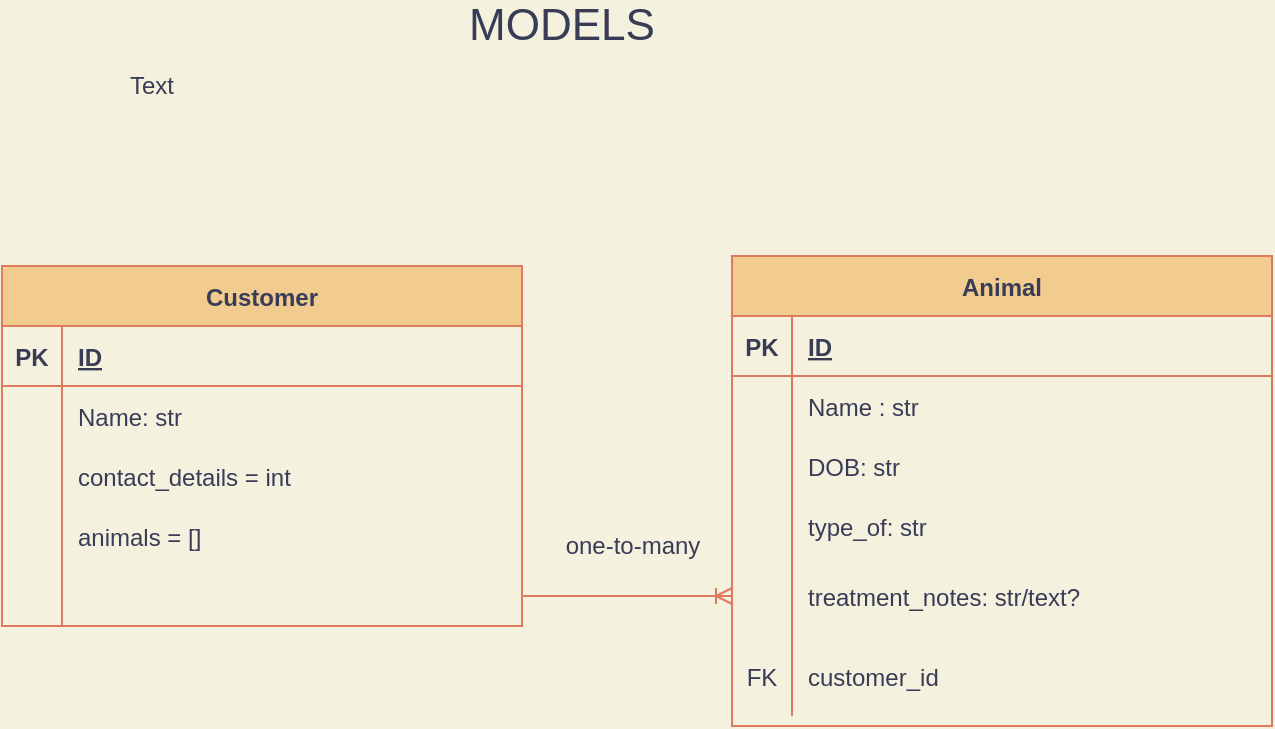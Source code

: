 <mxfile version="13.10.0" type="embed" pages="2">
    <diagram id="R2lEEEUBdFMjLlhIrx00" name="Page-1">
        <mxGraphModel dx="835" dy="604" grid="1" gridSize="10" guides="1" tooltips="1" connect="1" arrows="1" fold="1" page="1" pageScale="1" pageWidth="850" pageHeight="1100" background="#F4F1DE" math="0" shadow="0" extFonts="Permanent Marker^https://fonts.googleapis.com/css?family=Permanent+Marker">
            <root>
                <mxCell id="0"/>
                <mxCell id="1" parent="0"/>
                <mxCell id="C-vyLk0tnHw3VtMMgP7b-2" value="Animal" style="shape=table;startSize=30;container=1;collapsible=1;childLayout=tableLayout;fixedRows=1;rowLines=0;fontStyle=1;align=center;resizeLast=1;fillColor=#F2CC8F;strokeColor=#E07A5F;fontColor=#393C56;" parent="1" vertex="1">
                    <mxGeometry x="490" y="195" width="270" height="235" as="geometry"/>
                </mxCell>
                <mxCell id="C-vyLk0tnHw3VtMMgP7b-3" value="" style="shape=partialRectangle;collapsible=0;dropTarget=0;pointerEvents=0;fillColor=none;points=[[0,0.5],[1,0.5]];portConstraint=eastwest;top=0;left=0;right=0;bottom=1;strokeColor=#E07A5F;fontColor=#393C56;" parent="C-vyLk0tnHw3VtMMgP7b-2" vertex="1">
                    <mxGeometry y="30" width="270" height="30" as="geometry"/>
                </mxCell>
                <mxCell id="C-vyLk0tnHw3VtMMgP7b-4" value="PK" style="shape=partialRectangle;overflow=hidden;connectable=0;fillColor=none;top=0;left=0;bottom=0;right=0;fontStyle=1;strokeColor=#E07A5F;fontColor=#393C56;" parent="C-vyLk0tnHw3VtMMgP7b-3" vertex="1">
                    <mxGeometry width="30" height="30" as="geometry"/>
                </mxCell>
                <mxCell id="C-vyLk0tnHw3VtMMgP7b-5" value="ID" style="shape=partialRectangle;overflow=hidden;connectable=0;fillColor=none;top=0;left=0;bottom=0;right=0;align=left;spacingLeft=6;fontStyle=5;strokeColor=#E07A5F;fontColor=#393C56;" parent="C-vyLk0tnHw3VtMMgP7b-3" vertex="1">
                    <mxGeometry x="30" width="240" height="30" as="geometry"/>
                </mxCell>
                <mxCell id="C-vyLk0tnHw3VtMMgP7b-6" value="" style="shape=partialRectangle;collapsible=0;dropTarget=0;pointerEvents=0;fillColor=none;points=[[0,0.5],[1,0.5]];portConstraint=eastwest;top=0;left=0;right=0;bottom=0;strokeColor=#E07A5F;fontColor=#393C56;" parent="C-vyLk0tnHw3VtMMgP7b-2" vertex="1">
                    <mxGeometry y="60" width="270" height="30" as="geometry"/>
                </mxCell>
                <mxCell id="C-vyLk0tnHw3VtMMgP7b-7" value="" style="shape=partialRectangle;overflow=hidden;connectable=0;fillColor=none;top=0;left=0;bottom=0;right=0;strokeColor=#E07A5F;fontColor=#393C56;" parent="C-vyLk0tnHw3VtMMgP7b-6" vertex="1">
                    <mxGeometry width="30" height="30" as="geometry"/>
                </mxCell>
                <mxCell id="C-vyLk0tnHw3VtMMgP7b-8" value="Name : str" style="shape=partialRectangle;overflow=hidden;connectable=0;fillColor=none;top=0;left=0;bottom=0;right=0;align=left;spacingLeft=6;strokeColor=#E07A5F;fontColor=#393C56;" parent="C-vyLk0tnHw3VtMMgP7b-6" vertex="1">
                    <mxGeometry x="30" width="240" height="30" as="geometry"/>
                </mxCell>
                <mxCell id="C-vyLk0tnHw3VtMMgP7b-9" value="" style="shape=partialRectangle;collapsible=0;dropTarget=0;pointerEvents=0;fillColor=none;points=[[0,0.5],[1,0.5]];portConstraint=eastwest;top=0;left=0;right=0;bottom=0;strokeColor=#E07A5F;fontColor=#393C56;" parent="C-vyLk0tnHw3VtMMgP7b-2" vertex="1">
                    <mxGeometry y="90" width="270" height="30" as="geometry"/>
                </mxCell>
                <mxCell id="C-vyLk0tnHw3VtMMgP7b-10" value="" style="shape=partialRectangle;overflow=hidden;connectable=0;fillColor=none;top=0;left=0;bottom=0;right=0;strokeColor=#E07A5F;fontColor=#393C56;" parent="C-vyLk0tnHw3VtMMgP7b-9" vertex="1">
                    <mxGeometry width="30" height="30" as="geometry"/>
                </mxCell>
                <mxCell id="C-vyLk0tnHw3VtMMgP7b-11" value="DOB: str" style="shape=partialRectangle;overflow=hidden;connectable=0;fillColor=none;top=0;left=0;bottom=0;right=0;align=left;spacingLeft=6;strokeColor=#E07A5F;fontColor=#393C56;" parent="C-vyLk0tnHw3VtMMgP7b-9" vertex="1">
                    <mxGeometry x="30" width="240" height="30" as="geometry"/>
                </mxCell>
                <mxCell id="m3qaLlp12Cmb-U1JboAg-4" value="" style="shape=partialRectangle;collapsible=0;dropTarget=0;pointerEvents=0;fillColor=none;points=[[0,0.5],[1,0.5]];portConstraint=eastwest;top=0;left=0;right=0;bottom=0;strokeColor=#E07A5F;fontColor=#393C56;" parent="C-vyLk0tnHw3VtMMgP7b-2" vertex="1">
                    <mxGeometry y="120" width="270" height="30" as="geometry"/>
                </mxCell>
                <mxCell id="m3qaLlp12Cmb-U1JboAg-5" value="" style="shape=partialRectangle;overflow=hidden;connectable=0;fillColor=none;top=0;left=0;bottom=0;right=0;strokeColor=#E07A5F;fontColor=#393C56;" parent="m3qaLlp12Cmb-U1JboAg-4" vertex="1">
                    <mxGeometry width="30" height="30" as="geometry"/>
                </mxCell>
                <mxCell id="m3qaLlp12Cmb-U1JboAg-6" value="type_of: str" style="shape=partialRectangle;overflow=hidden;connectable=0;fillColor=none;top=0;left=0;bottom=0;right=0;align=left;spacingLeft=6;strokeColor=#E07A5F;fontColor=#393C56;" parent="m3qaLlp12Cmb-U1JboAg-4" vertex="1">
                    <mxGeometry x="30" width="240" height="30" as="geometry"/>
                </mxCell>
                <mxCell id="m3qaLlp12Cmb-U1JboAg-10" value="" style="shape=partialRectangle;collapsible=0;dropTarget=0;pointerEvents=0;fillColor=none;points=[[0,0.5],[1,0.5]];portConstraint=eastwest;top=0;left=0;right=0;bottom=0;strokeColor=#E07A5F;fontColor=#393C56;" parent="C-vyLk0tnHw3VtMMgP7b-2" vertex="1">
                    <mxGeometry y="150" width="270" height="40" as="geometry"/>
                </mxCell>
                <mxCell id="m3qaLlp12Cmb-U1JboAg-11" value="" style="shape=partialRectangle;overflow=hidden;connectable=0;fillColor=none;top=0;left=0;bottom=0;right=0;strokeColor=#E07A5F;fontColor=#393C56;" parent="m3qaLlp12Cmb-U1JboAg-10" vertex="1">
                    <mxGeometry width="30" height="40" as="geometry"/>
                </mxCell>
                <mxCell id="m3qaLlp12Cmb-U1JboAg-12" value="treatment_notes: str/text?" style="shape=partialRectangle;overflow=hidden;connectable=0;fillColor=none;top=0;left=0;bottom=0;right=0;align=left;spacingLeft=6;strokeColor=#E07A5F;fontColor=#393C56;" parent="m3qaLlp12Cmb-U1JboAg-10" vertex="1">
                    <mxGeometry x="30" width="240" height="40" as="geometry"/>
                </mxCell>
                <mxCell id="s-KigwSb3vza7i4PE5DC-38" value="" style="shape=partialRectangle;collapsible=0;dropTarget=0;pointerEvents=0;fillColor=none;points=[[0,0.5],[1,0.5]];portConstraint=eastwest;top=0;left=0;right=0;bottom=0;strokeColor=#E07A5F;fontColor=#393C56;" parent="C-vyLk0tnHw3VtMMgP7b-2" vertex="1">
                    <mxGeometry y="190" width="270" height="40" as="geometry"/>
                </mxCell>
                <mxCell id="s-KigwSb3vza7i4PE5DC-39" value="FK" style="shape=partialRectangle;overflow=hidden;connectable=0;fillColor=none;top=0;left=0;bottom=0;right=0;strokeColor=#E07A5F;fontColor=#393C56;" parent="s-KigwSb3vza7i4PE5DC-38" vertex="1">
                    <mxGeometry width="30" height="40" as="geometry"/>
                </mxCell>
                <mxCell id="s-KigwSb3vza7i4PE5DC-40" value="customer_id" style="shape=partialRectangle;overflow=hidden;connectable=0;fillColor=none;top=0;left=0;bottom=0;right=0;align=left;spacingLeft=6;strokeColor=#E07A5F;fontColor=#393C56;" parent="s-KigwSb3vza7i4PE5DC-38" vertex="1">
                    <mxGeometry x="30" width="240" height="40" as="geometry"/>
                </mxCell>
                <mxCell id="C-vyLk0tnHw3VtMMgP7b-23" value="Customer" style="shape=table;startSize=30;container=1;collapsible=1;childLayout=tableLayout;fixedRows=1;rowLines=0;fontStyle=1;align=center;resizeLast=1;fillColor=#F2CC8F;strokeColor=#E07A5F;fontColor=#393C56;" parent="1" vertex="1">
                    <mxGeometry x="125" y="200" width="260" height="180" as="geometry"/>
                </mxCell>
                <mxCell id="C-vyLk0tnHw3VtMMgP7b-24" value="" style="shape=partialRectangle;collapsible=0;dropTarget=0;pointerEvents=0;fillColor=none;points=[[0,0.5],[1,0.5]];portConstraint=eastwest;top=0;left=0;right=0;bottom=1;strokeColor=#E07A5F;fontColor=#393C56;" parent="C-vyLk0tnHw3VtMMgP7b-23" vertex="1">
                    <mxGeometry y="30" width="260" height="30" as="geometry"/>
                </mxCell>
                <mxCell id="C-vyLk0tnHw3VtMMgP7b-25" value="PK" style="shape=partialRectangle;overflow=hidden;connectable=0;fillColor=none;top=0;left=0;bottom=0;right=0;fontStyle=1;strokeColor=#E07A5F;fontColor=#393C56;" parent="C-vyLk0tnHw3VtMMgP7b-24" vertex="1">
                    <mxGeometry width="30" height="30" as="geometry"/>
                </mxCell>
                <mxCell id="C-vyLk0tnHw3VtMMgP7b-26" value="ID" style="shape=partialRectangle;overflow=hidden;connectable=0;fillColor=none;top=0;left=0;bottom=0;right=0;align=left;spacingLeft=6;fontStyle=5;strokeColor=#E07A5F;fontColor=#393C56;" parent="C-vyLk0tnHw3VtMMgP7b-24" vertex="1">
                    <mxGeometry x="30" width="230" height="30" as="geometry"/>
                </mxCell>
                <mxCell id="C-vyLk0tnHw3VtMMgP7b-27" value="" style="shape=partialRectangle;collapsible=0;dropTarget=0;pointerEvents=0;fillColor=none;points=[[0,0.5],[1,0.5]];portConstraint=eastwest;top=0;left=0;right=0;bottom=0;strokeColor=#E07A5F;fontColor=#393C56;" parent="C-vyLk0tnHw3VtMMgP7b-23" vertex="1">
                    <mxGeometry y="60" width="260" height="30" as="geometry"/>
                </mxCell>
                <mxCell id="C-vyLk0tnHw3VtMMgP7b-28" value="" style="shape=partialRectangle;overflow=hidden;connectable=0;fillColor=none;top=0;left=0;bottom=0;right=0;strokeColor=#E07A5F;fontColor=#393C56;" parent="C-vyLk0tnHw3VtMMgP7b-27" vertex="1">
                    <mxGeometry width="30" height="30" as="geometry"/>
                </mxCell>
                <mxCell id="C-vyLk0tnHw3VtMMgP7b-29" value="Name: str" style="shape=partialRectangle;overflow=hidden;connectable=0;fillColor=none;top=0;left=0;bottom=0;right=0;align=left;spacingLeft=6;strokeColor=#E07A5F;fontColor=#393C56;" parent="C-vyLk0tnHw3VtMMgP7b-27" vertex="1">
                    <mxGeometry x="30" width="230" height="30" as="geometry"/>
                </mxCell>
                <mxCell id="4" value="" style="shape=partialRectangle;collapsible=0;dropTarget=0;pointerEvents=0;fillColor=none;points=[[0,0.5],[1,0.5]];portConstraint=eastwest;top=0;left=0;right=0;bottom=0;strokeColor=#E07A5F;fontColor=#393C56;" vertex="1" parent="C-vyLk0tnHw3VtMMgP7b-23">
                    <mxGeometry y="90" width="260" height="30" as="geometry"/>
                </mxCell>
                <mxCell id="5" value="" style="shape=partialRectangle;overflow=hidden;connectable=0;fillColor=none;top=0;left=0;bottom=0;right=0;strokeColor=#E07A5F;fontColor=#393C56;" vertex="1" parent="4">
                    <mxGeometry width="30" height="30" as="geometry"/>
                </mxCell>
                <mxCell id="6" value="contact_details = int" style="shape=partialRectangle;overflow=hidden;connectable=0;fillColor=none;top=0;left=0;bottom=0;right=0;align=left;spacingLeft=6;strokeColor=#E07A5F;fontColor=#393C56;" vertex="1" parent="4">
                    <mxGeometry x="30" width="230" height="30" as="geometry"/>
                </mxCell>
                <mxCell id="8" value="" style="shape=partialRectangle;collapsible=0;dropTarget=0;pointerEvents=0;fillColor=none;points=[[0,0.5],[1,0.5]];portConstraint=eastwest;top=0;left=0;right=0;bottom=0;strokeColor=#E07A5F;fontColor=#393C56;" vertex="1" parent="C-vyLk0tnHw3VtMMgP7b-23">
                    <mxGeometry y="120" width="260" height="30" as="geometry"/>
                </mxCell>
                <mxCell id="9" value="" style="shape=partialRectangle;overflow=hidden;connectable=0;fillColor=none;top=0;left=0;bottom=0;right=0;strokeColor=#E07A5F;fontColor=#393C56;" vertex="1" parent="8">
                    <mxGeometry width="30" height="30" as="geometry"/>
                </mxCell>
                <mxCell id="10" value="animals = []" style="shape=partialRectangle;overflow=hidden;connectable=0;fillColor=none;top=0;left=0;bottom=0;right=0;align=left;spacingLeft=6;strokeColor=#E07A5F;fontColor=#393C56;" vertex="1" parent="8">
                    <mxGeometry x="30" width="230" height="30" as="geometry"/>
                </mxCell>
                <mxCell id="sMl9wzCmshgmMqr8aEdK-1" value="" style="shape=partialRectangle;collapsible=0;dropTarget=0;pointerEvents=0;fillColor=none;points=[[0,0.5],[1,0.5]];portConstraint=eastwest;top=0;left=0;right=0;bottom=0;strokeColor=#E07A5F;fontColor=#393C56;" parent="C-vyLk0tnHw3VtMMgP7b-23" vertex="1">
                    <mxGeometry y="150" width="260" height="30" as="geometry"/>
                </mxCell>
                <mxCell id="sMl9wzCmshgmMqr8aEdK-2" value="" style="shape=partialRectangle;overflow=hidden;connectable=0;fillColor=none;top=0;left=0;bottom=0;right=0;strokeColor=#E07A5F;fontColor=#393C56;" parent="sMl9wzCmshgmMqr8aEdK-1" vertex="1">
                    <mxGeometry width="30" height="30" as="geometry"/>
                </mxCell>
                <mxCell id="sMl9wzCmshgmMqr8aEdK-3" value="" style="shape=partialRectangle;overflow=hidden;connectable=0;fillColor=none;top=0;left=0;bottom=0;right=0;align=left;spacingLeft=6;strokeColor=#E07A5F;fontColor=#393C56;" parent="sMl9wzCmshgmMqr8aEdK-1" vertex="1">
                    <mxGeometry x="30" width="230" height="30" as="geometry"/>
                </mxCell>
                <mxCell id="2M-peekqNy5MApfXIUkE-1" value="MODELS" style="text;html=1;strokeColor=none;fillColor=none;align=center;verticalAlign=middle;whiteSpace=wrap;rounded=0;fontColor=#393C56;fontSize=22;" parent="1" vertex="1">
                    <mxGeometry x="385" y="70" width="40" height="20" as="geometry"/>
                </mxCell>
                <mxCell id="6WYZzebc0GBA0RKRzfge-3" value="" style="edgeStyle=entityRelationEdgeStyle;fontSize=12;html=1;endArrow=ERoneToMany;strokeColor=#E07A5F;fillColor=#F2CC8F;curved=1;exitX=1;exitY=0.5;exitDx=0;exitDy=0;fontColor=#393C56;labelBackgroundColor=#F4F1DE;entryX=0;entryY=0.5;entryDx=0;entryDy=0;" parent="1" edge="1" target="m3qaLlp12Cmb-U1JboAg-10">
                    <mxGeometry width="100" height="100" relative="1" as="geometry">
                        <mxPoint x="385" y="365" as="sourcePoint"/>
                        <mxPoint x="610" y="530" as="targetPoint"/>
                    </mxGeometry>
                </mxCell>
                <mxCell id="6WYZzebc0GBA0RKRzfge-4" value="one-to-many" style="text;html=1;align=center;verticalAlign=middle;resizable=0;points=[];autosize=1;fontColor=#393C56;" parent="1" vertex="1">
                    <mxGeometry x="400" y="330" width="80" height="20" as="geometry"/>
                </mxCell>
                <mxCell id="2" value="Text" style="text;html=1;strokeColor=none;fillColor=none;align=center;verticalAlign=middle;whiteSpace=wrap;rounded=0;sketch=0;fontColor=#393C56;" vertex="1" parent="1">
                    <mxGeometry x="180" y="100" width="40" height="20" as="geometry"/>
                </mxCell>
            </root>
        </mxGraphModel>
    </diagram>
    <diagram id="rSBqZeCoSOHBdyiPo5w2" name="Page-2">
        <mxGraphModel dx="928" dy="565" grid="1" gridSize="10" guides="1" tooltips="1" connect="1" arrows="1" fold="1" page="1" pageScale="1" pageWidth="827" pageHeight="1169" math="0" shadow="0">
            <root>
                <mxCell id="lDHYs7ZyNJDyZTK_fsyR-0"/>
                <mxCell id="lDHYs7ZyNJDyZTK_fsyR-1" parent="lDHYs7ZyNJDyZTK_fsyR-0"/>
                <mxCell id="Sy6s8A0JcSs1XR2398G7-0" value="MODEL" style="text;html=1;align=center;verticalAlign=middle;resizable=0;points=[];autosize=1;fontColor=#095C86;fontStyle=1" parent="lDHYs7ZyNJDyZTK_fsyR-1" vertex="1">
                    <mxGeometry x="120" y="30" width="60" height="20" as="geometry"/>
                </mxCell>
                <mxCell id="Sy6s8A0JcSs1XR2398G7-1" value="DATABASE" style="text;html=1;align=center;verticalAlign=middle;resizable=0;points=[];autosize=1;fontColor=#095C86;fontStyle=1" parent="lDHYs7ZyNJDyZTK_fsyR-1" vertex="1">
                    <mxGeometry x="110" y="330" width="80" height="20" as="geometry"/>
                </mxCell>
                <mxCell id="Sy6s8A0JcSs1XR2398G7-2" value="Animals" style="swimlane;fontStyle=0;childLayout=stackLayout;horizontal=1;startSize=26;horizontalStack=0;resizeParent=1;resizeParentMax=0;resizeLast=0;collapsible=1;marginBottom=0;align=center;fontSize=14;rounded=0;strokeColor=#AF45ED;fillColor=#F694C1;fontColor=#095C86;" parent="lDHYs7ZyNJDyZTK_fsyR-1" vertex="1">
                    <mxGeometry x="90" y="70" width="160" height="188" as="geometry"/>
                </mxCell>
                <mxCell id="Sy6s8A0JcSs1XR2398G7-3" value="NAME = STR" style="text;strokeColor=none;fillColor=none;spacingLeft=4;spacingRight=4;overflow=hidden;rotatable=0;points=[[0,0.5],[1,0.5]];portConstraint=eastwest;fontSize=12;fontColor=#095C86;" parent="Sy6s8A0JcSs1XR2398G7-2" vertex="1">
                    <mxGeometry y="26" width="160" height="30" as="geometry"/>
                </mxCell>
                <mxCell id="Sy6s8A0JcSs1XR2398G7-4" value="DOB = STR" style="text;strokeColor=none;fillColor=none;spacingLeft=4;spacingRight=4;overflow=hidden;rotatable=0;points=[[0,0.5],[1,0.5]];portConstraint=eastwest;fontSize=12;fontColor=#095C86;" parent="Sy6s8A0JcSs1XR2398G7-2" vertex="1">
                    <mxGeometry y="56" width="160" height="30" as="geometry"/>
                </mxCell>
                <mxCell id="Sy6s8A0JcSs1XR2398G7-5" value="TYPE = STR" style="text;strokeColor=none;fillColor=none;spacingLeft=4;spacingRight=4;overflow=hidden;rotatable=0;points=[[0,0.5],[1,0.5]];portConstraint=eastwest;fontSize=12;fontColor=#095C86;" parent="Sy6s8A0JcSs1XR2398G7-2" vertex="1">
                    <mxGeometry y="86" width="160" height="34" as="geometry"/>
                </mxCell>
                <mxCell id="Sy6s8A0JcSs1XR2398G7-6" value="CONTACT_DETAILS = INT" style="text;strokeColor=none;fillColor=none;spacingLeft=4;spacingRight=4;overflow=hidden;rotatable=0;points=[[0,0.5],[1,0.5]];portConstraint=eastwest;fontSize=12;fontColor=#095C86;" parent="Sy6s8A0JcSs1XR2398G7-2" vertex="1">
                    <mxGeometry y="120" width="160" height="34" as="geometry"/>
                </mxCell>
                <mxCell id="Sy6s8A0JcSs1XR2398G7-7" value="NOTES = STR" style="text;strokeColor=none;fillColor=none;spacingLeft=4;spacingRight=4;overflow=hidden;rotatable=0;points=[[0,0.5],[1,0.5]];portConstraint=eastwest;fontSize=12;fontColor=#095C86;" parent="Sy6s8A0JcSs1XR2398G7-2" vertex="1">
                    <mxGeometry y="154" width="160" height="34" as="geometry"/>
                </mxCell>
                <mxCell id="Sy6s8A0JcSs1XR2398G7-23" value="Animals" style="shape=table;html=1;whiteSpace=wrap;startSize=30;container=1;collapsible=0;childLayout=tableLayout;fontStyle=1;align=center;rounded=0;strokeColor=#AF45ED;fillColor=#F694C1;fontColor=#095C86;" parent="lDHYs7ZyNJDyZTK_fsyR-1" vertex="1">
                    <mxGeometry x="80" y="740" width="1350" height="180" as="geometry"/>
                </mxCell>
                <mxCell id="Sy6s8A0JcSs1XR2398G7-24" value="" style="shape=partialRectangle;html=1;whiteSpace=wrap;collapsible=0;dropTarget=0;pointerEvents=0;fillColor=none;top=0;left=0;bottom=0;right=0;points=[[0,0.5],[1,0.5]];portConstraint=eastwest;strokeColor=#AF45ED;fontColor=#095C86;" parent="Sy6s8A0JcSs1XR2398G7-23" vertex="1">
                    <mxGeometry y="30" width="1350" height="50" as="geometry"/>
                </mxCell>
                <mxCell id="Sy6s8A0JcSs1XR2398G7-25" value="PK_Animal_ID" style="shape=partialRectangle;html=1;whiteSpace=wrap;connectable=0;fillColor=none;top=0;left=0;bottom=0;right=0;overflow=hidden;strokeColor=#AF45ED;fontColor=#095C86;" parent="Sy6s8A0JcSs1XR2398G7-24" vertex="1">
                    <mxGeometry width="168" height="50" as="geometry"/>
                </mxCell>
                <mxCell id="Sy6s8A0JcSs1XR2398G7-26" value="NAME" style="shape=partialRectangle;html=1;whiteSpace=wrap;connectable=0;fillColor=none;top=0;left=0;bottom=0;right=0;overflow=hidden;strokeColor=#AF45ED;fontColor=#095C86;" parent="Sy6s8A0JcSs1XR2398G7-24" vertex="1">
                    <mxGeometry x="168" width="172" height="50" as="geometry"/>
                </mxCell>
                <mxCell id="Sy6s8A0JcSs1XR2398G7-27" value="DOB" style="shape=partialRectangle;html=1;whiteSpace=wrap;connectable=0;fillColor=none;top=0;left=0;bottom=0;right=0;overflow=hidden;strokeColor=#AF45ED;fontColor=#095C86;" parent="Sy6s8A0JcSs1XR2398G7-24" vertex="1">
                    <mxGeometry x="340" width="167" height="50" as="geometry"/>
                </mxCell>
                <mxCell id="Sy6s8A0JcSs1XR2398G7-51" value="TYPE" style="shape=partialRectangle;html=1;whiteSpace=wrap;connectable=0;fillColor=none;top=0;left=0;bottom=0;right=0;overflow=hidden;strokeColor=#AF45ED;fontColor=#095C86;" parent="Sy6s8A0JcSs1XR2398G7-24" vertex="1">
                    <mxGeometry x="507" width="169" height="50" as="geometry"/>
                </mxCell>
                <mxCell id="Sy6s8A0JcSs1XR2398G7-54" value="&lt;span&gt;CONTACT_DETAILS&lt;/span&gt;" style="shape=partialRectangle;html=1;whiteSpace=wrap;connectable=0;fillColor=none;top=0;left=0;bottom=0;right=0;overflow=hidden;strokeColor=#AF45ED;fontColor=#095C86;" parent="Sy6s8A0JcSs1XR2398G7-24" vertex="1">
                    <mxGeometry x="676" width="168" height="50" as="geometry"/>
                </mxCell>
                <mxCell id="Sy6s8A0JcSs1XR2398G7-48" value="NOTES" style="shape=partialRectangle;html=1;whiteSpace=wrap;connectable=0;fillColor=none;top=0;left=0;bottom=0;right=0;overflow=hidden;strokeColor=#AF45ED;fontColor=#095C86;" parent="Sy6s8A0JcSs1XR2398G7-24" vertex="1">
                    <mxGeometry x="844" width="170" height="50" as="geometry"/>
                </mxCell>
                <mxCell id="Wd3YeD7j31b_GXN4Pdq--17" value="FK_Vet_ID" style="shape=partialRectangle;html=1;whiteSpace=wrap;connectable=0;fillColor=none;top=0;left=0;bottom=0;right=0;overflow=hidden;strokeColor=#AF45ED;fontColor=#095C86;" parent="Sy6s8A0JcSs1XR2398G7-24" vertex="1">
                    <mxGeometry x="1014" width="168" height="50" as="geometry"/>
                </mxCell>
                <mxCell id="aN0Vx6FvsE0vehQAyJre-19" value="FK_Customer_ID&lt;br&gt;" style="shape=partialRectangle;html=1;whiteSpace=wrap;connectable=0;fillColor=none;top=0;left=0;bottom=0;right=0;overflow=hidden;strokeColor=#AF45ED;fontColor=#095C86;" parent="Sy6s8A0JcSs1XR2398G7-24" vertex="1">
                    <mxGeometry x="1182" width="168" height="50" as="geometry"/>
                </mxCell>
                <mxCell id="Sy6s8A0JcSs1XR2398G7-28" value="" style="shape=partialRectangle;html=1;whiteSpace=wrap;collapsible=0;dropTarget=0;pointerEvents=0;fillColor=none;top=0;left=0;bottom=0;right=0;points=[[0,0.5],[1,0.5]];portConstraint=eastwest;strokeColor=#AF45ED;fontColor=#095C86;" parent="Sy6s8A0JcSs1XR2398G7-23" vertex="1">
                    <mxGeometry y="80" width="1350" height="50" as="geometry"/>
                </mxCell>
                <mxCell id="Sy6s8A0JcSs1XR2398G7-29" value="1" style="shape=partialRectangle;html=1;whiteSpace=wrap;connectable=0;fillColor=none;top=0;left=0;bottom=0;right=0;overflow=hidden;strokeColor=#AF45ED;fontColor=#095C86;" parent="Sy6s8A0JcSs1XR2398G7-28" vertex="1">
                    <mxGeometry width="168" height="50" as="geometry"/>
                </mxCell>
                <mxCell id="Sy6s8A0JcSs1XR2398G7-30" value="ZERO" style="shape=partialRectangle;html=1;whiteSpace=wrap;connectable=0;fillColor=none;top=0;left=0;bottom=0;right=0;overflow=hidden;strokeColor=#AF45ED;fontColor=#095C86;" parent="Sy6s8A0JcSs1XR2398G7-28" vertex="1">
                    <mxGeometry x="168" width="172" height="50" as="geometry"/>
                </mxCell>
                <mxCell id="Sy6s8A0JcSs1XR2398G7-31" value="" style="shape=partialRectangle;html=1;whiteSpace=wrap;connectable=0;fillColor=none;top=0;left=0;bottom=0;right=0;overflow=hidden;strokeColor=#AF45ED;fontColor=#095C86;" parent="Sy6s8A0JcSs1XR2398G7-28" vertex="1">
                    <mxGeometry x="340" width="167" height="50" as="geometry"/>
                </mxCell>
                <mxCell id="Sy6s8A0JcSs1XR2398G7-52" style="shape=partialRectangle;html=1;whiteSpace=wrap;connectable=0;fillColor=none;top=0;left=0;bottom=0;right=0;overflow=hidden;strokeColor=#AF45ED;fontColor=#095C86;" parent="Sy6s8A0JcSs1XR2398G7-28" vertex="1">
                    <mxGeometry x="507" width="169" height="50" as="geometry"/>
                </mxCell>
                <mxCell id="Sy6s8A0JcSs1XR2398G7-55" style="shape=partialRectangle;html=1;whiteSpace=wrap;connectable=0;fillColor=none;top=0;left=0;bottom=0;right=0;overflow=hidden;strokeColor=#AF45ED;fontColor=#095C86;" parent="Sy6s8A0JcSs1XR2398G7-28" vertex="1">
                    <mxGeometry x="676" width="168" height="50" as="geometry"/>
                </mxCell>
                <mxCell id="Sy6s8A0JcSs1XR2398G7-49" style="shape=partialRectangle;html=1;whiteSpace=wrap;connectable=0;fillColor=none;top=0;left=0;bottom=0;right=0;overflow=hidden;strokeColor=#AF45ED;fontColor=#095C86;" parent="Sy6s8A0JcSs1XR2398G7-28" vertex="1">
                    <mxGeometry x="844" width="170" height="50" as="geometry"/>
                </mxCell>
                <mxCell id="Wd3YeD7j31b_GXN4Pdq--18" style="shape=partialRectangle;html=1;whiteSpace=wrap;connectable=0;fillColor=none;top=0;left=0;bottom=0;right=0;overflow=hidden;strokeColor=#AF45ED;fontColor=#095C86;" parent="Sy6s8A0JcSs1XR2398G7-28" vertex="1">
                    <mxGeometry x="1014" width="168" height="50" as="geometry"/>
                </mxCell>
                <mxCell id="aN0Vx6FvsE0vehQAyJre-20" style="shape=partialRectangle;html=1;whiteSpace=wrap;connectable=0;fillColor=none;top=0;left=0;bottom=0;right=0;overflow=hidden;strokeColor=#AF45ED;fontColor=#095C86;" parent="Sy6s8A0JcSs1XR2398G7-28" vertex="1">
                    <mxGeometry x="1182" width="168" height="50" as="geometry"/>
                </mxCell>
                <mxCell id="Sy6s8A0JcSs1XR2398G7-32" value="" style="shape=partialRectangle;html=1;whiteSpace=wrap;collapsible=0;dropTarget=0;pointerEvents=0;fillColor=none;top=0;left=0;bottom=0;right=0;points=[[0,0.5],[1,0.5]];portConstraint=eastwest;strokeColor=#AF45ED;fontColor=#095C86;" parent="Sy6s8A0JcSs1XR2398G7-23" vertex="1">
                    <mxGeometry y="130" width="1350" height="50" as="geometry"/>
                </mxCell>
                <mxCell id="Sy6s8A0JcSs1XR2398G7-33" value="2" style="shape=partialRectangle;html=1;whiteSpace=wrap;connectable=0;fillColor=none;top=0;left=0;bottom=0;right=0;overflow=hidden;strokeColor=#AF45ED;fontColor=#095C86;" parent="Sy6s8A0JcSs1XR2398G7-32" vertex="1">
                    <mxGeometry width="168" height="50" as="geometry"/>
                </mxCell>
                <mxCell id="Sy6s8A0JcSs1XR2398G7-34" value="LUNA" style="shape=partialRectangle;html=1;whiteSpace=wrap;connectable=0;fillColor=none;top=0;left=0;bottom=0;right=0;overflow=hidden;strokeColor=#AF45ED;fontColor=#095C86;" parent="Sy6s8A0JcSs1XR2398G7-32" vertex="1">
                    <mxGeometry x="168" width="172" height="50" as="geometry"/>
                </mxCell>
                <mxCell id="Sy6s8A0JcSs1XR2398G7-35" value="" style="shape=partialRectangle;html=1;whiteSpace=wrap;connectable=0;fillColor=none;top=0;left=0;bottom=0;right=0;overflow=hidden;strokeColor=#AF45ED;fontColor=#095C86;" parent="Sy6s8A0JcSs1XR2398G7-32" vertex="1">
                    <mxGeometry x="340" width="167" height="50" as="geometry"/>
                </mxCell>
                <mxCell id="Sy6s8A0JcSs1XR2398G7-53" style="shape=partialRectangle;html=1;whiteSpace=wrap;connectable=0;fillColor=none;top=0;left=0;bottom=0;right=0;overflow=hidden;strokeColor=#AF45ED;fontColor=#095C86;" parent="Sy6s8A0JcSs1XR2398G7-32" vertex="1">
                    <mxGeometry x="507" width="169" height="50" as="geometry"/>
                </mxCell>
                <mxCell id="Sy6s8A0JcSs1XR2398G7-56" style="shape=partialRectangle;html=1;whiteSpace=wrap;connectable=0;fillColor=none;top=0;left=0;bottom=0;right=0;overflow=hidden;strokeColor=#AF45ED;fontColor=#095C86;" parent="Sy6s8A0JcSs1XR2398G7-32" vertex="1">
                    <mxGeometry x="676" width="168" height="50" as="geometry"/>
                </mxCell>
                <mxCell id="Sy6s8A0JcSs1XR2398G7-50" style="shape=partialRectangle;html=1;whiteSpace=wrap;connectable=0;fillColor=none;top=0;left=0;bottom=0;right=0;overflow=hidden;strokeColor=#AF45ED;fontColor=#095C86;" parent="Sy6s8A0JcSs1XR2398G7-32" vertex="1">
                    <mxGeometry x="844" width="170" height="50" as="geometry"/>
                </mxCell>
                <mxCell id="Wd3YeD7j31b_GXN4Pdq--19" style="shape=partialRectangle;html=1;whiteSpace=wrap;connectable=0;fillColor=none;top=0;left=0;bottom=0;right=0;overflow=hidden;strokeColor=#AF45ED;fontColor=#095C86;" parent="Sy6s8A0JcSs1XR2398G7-32" vertex="1">
                    <mxGeometry x="1014" width="168" height="50" as="geometry"/>
                </mxCell>
                <mxCell id="aN0Vx6FvsE0vehQAyJre-21" style="shape=partialRectangle;html=1;whiteSpace=wrap;connectable=0;fillColor=none;top=0;left=0;bottom=0;right=0;overflow=hidden;strokeColor=#AF45ED;fontColor=#095C86;" parent="Sy6s8A0JcSs1XR2398G7-32" vertex="1">
                    <mxGeometry x="1182" width="168" height="50" as="geometry"/>
                </mxCell>
                <mxCell id="mhWflMuoH6KhJENKI_aJ-6" value="Vet" style="shape=table;html=1;whiteSpace=wrap;startSize=30;container=1;collapsible=0;childLayout=tableLayout;fontStyle=1;align=center;rounded=0;strokeColor=#AF45ED;fillColor=#F694C1;fontColor=#095C86;" parent="lDHYs7ZyNJDyZTK_fsyR-1" vertex="1">
                    <mxGeometry x="100" y="400" width="394" height="150" as="geometry"/>
                </mxCell>
                <mxCell id="mhWflMuoH6KhJENKI_aJ-7" value="" style="shape=partialRectangle;html=1;whiteSpace=wrap;collapsible=0;dropTarget=0;pointerEvents=0;fillColor=none;top=0;left=0;bottom=0;right=0;points=[[0,0.5],[1,0.5]];portConstraint=eastwest;strokeColor=#AF45ED;fontColor=#095C86;" parent="mhWflMuoH6KhJENKI_aJ-6" vertex="1">
                    <mxGeometry y="30" width="394" height="40" as="geometry"/>
                </mxCell>
                <mxCell id="mhWflMuoH6KhJENKI_aJ-8" value="PK_Vet_ID" style="shape=partialRectangle;html=1;whiteSpace=wrap;connectable=0;fillColor=none;top=0;left=0;bottom=0;right=0;overflow=hidden;strokeColor=#AF45ED;fontColor=#095C86;" parent="mhWflMuoH6KhJENKI_aJ-7" vertex="1">
                    <mxGeometry width="196" height="40" as="geometry"/>
                </mxCell>
                <mxCell id="mhWflMuoH6KhJENKI_aJ-9" value="NAME" style="shape=partialRectangle;html=1;whiteSpace=wrap;connectable=0;fillColor=none;top=0;left=0;bottom=0;right=0;overflow=hidden;strokeColor=#AF45ED;fontColor=#095C86;" parent="mhWflMuoH6KhJENKI_aJ-7" vertex="1">
                    <mxGeometry x="196" width="198" height="40" as="geometry"/>
                </mxCell>
                <mxCell id="mhWflMuoH6KhJENKI_aJ-14" value="" style="shape=partialRectangle;html=1;whiteSpace=wrap;collapsible=0;dropTarget=0;pointerEvents=0;fillColor=none;top=0;left=0;bottom=0;right=0;points=[[0,0.5],[1,0.5]];portConstraint=eastwest;strokeColor=#AF45ED;fontColor=#095C86;" parent="mhWflMuoH6KhJENKI_aJ-6" vertex="1">
                    <mxGeometry y="70" width="394" height="40" as="geometry"/>
                </mxCell>
                <mxCell id="mhWflMuoH6KhJENKI_aJ-15" value="1" style="shape=partialRectangle;html=1;whiteSpace=wrap;connectable=0;fillColor=none;top=0;left=0;bottom=0;right=0;overflow=hidden;strokeColor=#AF45ED;fontColor=#095C86;" parent="mhWflMuoH6KhJENKI_aJ-14" vertex="1">
                    <mxGeometry width="196" height="40" as="geometry"/>
                </mxCell>
                <mxCell id="mhWflMuoH6KhJENKI_aJ-16" value="Halo Pet Care" style="shape=partialRectangle;html=1;whiteSpace=wrap;connectable=0;fillColor=none;top=0;left=0;bottom=0;right=0;overflow=hidden;strokeColor=#AF45ED;fontColor=#095C86;" parent="mhWflMuoH6KhJENKI_aJ-14" vertex="1">
                    <mxGeometry x="196" width="198" height="40" as="geometry"/>
                </mxCell>
                <mxCell id="mhWflMuoH6KhJENKI_aJ-21" value="" style="shape=partialRectangle;html=1;whiteSpace=wrap;collapsible=0;dropTarget=0;pointerEvents=0;fillColor=none;top=0;left=0;bottom=0;right=0;points=[[0,0.5],[1,0.5]];portConstraint=eastwest;strokeColor=#AF45ED;fontColor=#095C86;" parent="mhWflMuoH6KhJENKI_aJ-6" vertex="1">
                    <mxGeometry y="110" width="394" height="40" as="geometry"/>
                </mxCell>
                <mxCell id="mhWflMuoH6KhJENKI_aJ-22" value="2" style="shape=partialRectangle;html=1;whiteSpace=wrap;connectable=0;fillColor=none;top=0;left=0;bottom=0;right=0;overflow=hidden;strokeColor=#AF45ED;fontColor=#095C86;" parent="mhWflMuoH6KhJENKI_aJ-21" vertex="1">
                    <mxGeometry width="196" height="40" as="geometry"/>
                </mxCell>
                <mxCell id="mhWflMuoH6KhJENKI_aJ-23" value="Do Littles" style="shape=partialRectangle;html=1;whiteSpace=wrap;connectable=0;fillColor=none;top=0;left=0;bottom=0;right=0;overflow=hidden;strokeColor=#AF45ED;fontColor=#095C86;" parent="mhWflMuoH6KhJENKI_aJ-21" vertex="1">
                    <mxGeometry x="196" width="198" height="40" as="geometry"/>
                </mxCell>
                <mxCell id="Wd3YeD7j31b_GXN4Pdq--20" value="" style="edgeStyle=elbowEdgeStyle;elbow=horizontal;endArrow=classic;html=1;strokeColor=#60E696;fillColor=#F694C1;fontSize=22;fontColor=#095C86;" parent="lDHYs7ZyNJDyZTK_fsyR-1" edge="1">
                    <mxGeometry width="50" height="50" relative="1" as="geometry">
                        <mxPoint x="400" y="580" as="sourcePoint"/>
                        <mxPoint x="1180" y="710" as="targetPoint"/>
                    </mxGeometry>
                </mxCell>
                <mxCell id="bBqlIy_WH5PAhfdDtOoR-35" value="Vets" style="swimlane;fontStyle=0;childLayout=stackLayout;horizontal=1;startSize=26;horizontalStack=0;resizeParent=1;resizeParentMax=0;resizeLast=0;collapsible=1;marginBottom=0;align=center;fontSize=14;rounded=0;strokeColor=#AF45ED;fillColor=#F694C1;fontColor=#095C86;" parent="lDHYs7ZyNJDyZTK_fsyR-1" vertex="1">
                    <mxGeometry x="316" y="70" width="160" height="90" as="geometry"/>
                </mxCell>
                <mxCell id="bBqlIy_WH5PAhfdDtOoR-36" value="NAME = STR" style="text;strokeColor=none;fillColor=none;spacingLeft=4;spacingRight=4;overflow=hidden;rotatable=0;points=[[0,0.5],[1,0.5]];portConstraint=eastwest;fontSize=12;fontColor=#095C86;" parent="bBqlIy_WH5PAhfdDtOoR-35" vertex="1">
                    <mxGeometry y="26" width="160" height="30" as="geometry"/>
                </mxCell>
                <mxCell id="bBqlIy_WH5PAhfdDtOoR-38" value="animals = []" style="text;strokeColor=none;fillColor=none;spacingLeft=4;spacingRight=4;overflow=hidden;rotatable=0;points=[[0,0.5],[1,0.5]];portConstraint=eastwest;fontSize=12;fontColor=#095C86;" parent="bBqlIy_WH5PAhfdDtOoR-35" vertex="1">
                    <mxGeometry y="56" width="160" height="34" as="geometry"/>
                </mxCell>
                <mxCell id="aN0Vx6FvsE0vehQAyJre-6" value="Customer" style="shape=table;html=1;whiteSpace=wrap;startSize=30;container=1;collapsible=0;childLayout=tableLayout;fontStyle=1;align=center;rounded=0;strokeColor=#AF45ED;fillColor=#F694C1;fontColor=#095C86;" parent="lDHYs7ZyNJDyZTK_fsyR-1" vertex="1">
                    <mxGeometry x="840" y="400" width="394" height="150" as="geometry"/>
                </mxCell>
                <mxCell id="aN0Vx6FvsE0vehQAyJre-7" value="" style="shape=partialRectangle;html=1;whiteSpace=wrap;collapsible=0;dropTarget=0;pointerEvents=0;fillColor=none;top=0;left=0;bottom=0;right=0;points=[[0,0.5],[1,0.5]];portConstraint=eastwest;strokeColor=#AF45ED;fontColor=#095C86;" parent="aN0Vx6FvsE0vehQAyJre-6" vertex="1">
                    <mxGeometry y="30" width="394" height="40" as="geometry"/>
                </mxCell>
                <mxCell id="aN0Vx6FvsE0vehQAyJre-8" value="PK_Customer_ID" style="shape=partialRectangle;html=1;whiteSpace=wrap;connectable=0;fillColor=none;top=0;left=0;bottom=0;right=0;overflow=hidden;strokeColor=#AF45ED;fontColor=#095C86;" parent="aN0Vx6FvsE0vehQAyJre-7" vertex="1">
                    <mxGeometry width="196" height="40" as="geometry"/>
                </mxCell>
                <mxCell id="aN0Vx6FvsE0vehQAyJre-9" value="NAME" style="shape=partialRectangle;html=1;whiteSpace=wrap;connectable=0;fillColor=none;top=0;left=0;bottom=0;right=0;overflow=hidden;strokeColor=#AF45ED;fontColor=#095C86;" parent="aN0Vx6FvsE0vehQAyJre-7" vertex="1">
                    <mxGeometry x="196" width="198" height="40" as="geometry"/>
                </mxCell>
                <mxCell id="aN0Vx6FvsE0vehQAyJre-10" value="" style="shape=partialRectangle;html=1;whiteSpace=wrap;collapsible=0;dropTarget=0;pointerEvents=0;fillColor=none;top=0;left=0;bottom=0;right=0;points=[[0,0.5],[1,0.5]];portConstraint=eastwest;strokeColor=#AF45ED;fontColor=#095C86;" parent="aN0Vx6FvsE0vehQAyJre-6" vertex="1">
                    <mxGeometry y="70" width="394" height="40" as="geometry"/>
                </mxCell>
                <mxCell id="aN0Vx6FvsE0vehQAyJre-11" value="1" style="shape=partialRectangle;html=1;whiteSpace=wrap;connectable=0;fillColor=none;top=0;left=0;bottom=0;right=0;overflow=hidden;strokeColor=#AF45ED;fontColor=#095C86;" parent="aN0Vx6FvsE0vehQAyJre-10" vertex="1">
                    <mxGeometry width="196" height="40" as="geometry"/>
                </mxCell>
                <mxCell id="aN0Vx6FvsE0vehQAyJre-12" value="Reece Charity" style="shape=partialRectangle;html=1;whiteSpace=wrap;connectable=0;fillColor=none;top=0;left=0;bottom=0;right=0;overflow=hidden;strokeColor=#AF45ED;fontColor=#095C86;" parent="aN0Vx6FvsE0vehQAyJre-10" vertex="1">
                    <mxGeometry x="196" width="198" height="40" as="geometry"/>
                </mxCell>
                <mxCell id="aN0Vx6FvsE0vehQAyJre-13" value="" style="shape=partialRectangle;html=1;whiteSpace=wrap;collapsible=0;dropTarget=0;pointerEvents=0;fillColor=none;top=0;left=0;bottom=0;right=0;points=[[0,0.5],[1,0.5]];portConstraint=eastwest;strokeColor=#AF45ED;fontColor=#095C86;" parent="aN0Vx6FvsE0vehQAyJre-6" vertex="1">
                    <mxGeometry y="110" width="394" height="40" as="geometry"/>
                </mxCell>
                <mxCell id="aN0Vx6FvsE0vehQAyJre-14" value="2" style="shape=partialRectangle;html=1;whiteSpace=wrap;connectable=0;fillColor=none;top=0;left=0;bottom=0;right=0;overflow=hidden;strokeColor=#AF45ED;fontColor=#095C86;" parent="aN0Vx6FvsE0vehQAyJre-13" vertex="1">
                    <mxGeometry width="196" height="40" as="geometry"/>
                </mxCell>
                <mxCell id="aN0Vx6FvsE0vehQAyJre-15" value="Muran Battison" style="shape=partialRectangle;html=1;whiteSpace=wrap;connectable=0;fillColor=none;top=0;left=0;bottom=0;right=0;overflow=hidden;strokeColor=#AF45ED;fontColor=#095C86;" parent="aN0Vx6FvsE0vehQAyJre-13" vertex="1">
                    <mxGeometry x="196" width="198" height="40" as="geometry"/>
                </mxCell>
                <mxCell id="aN0Vx6FvsE0vehQAyJre-16" value="Customer" style="swimlane;fontStyle=0;childLayout=stackLayout;horizontal=1;startSize=26;horizontalStack=0;resizeParent=1;resizeParentMax=0;resizeLast=0;collapsible=1;marginBottom=0;align=center;fontSize=14;rounded=0;strokeColor=#AF45ED;fillColor=#F694C1;fontColor=#095C86;" parent="lDHYs7ZyNJDyZTK_fsyR-1" vertex="1">
                    <mxGeometry x="530" y="70" width="160" height="90" as="geometry"/>
                </mxCell>
                <mxCell id="aN0Vx6FvsE0vehQAyJre-17" value="NAME = STR" style="text;strokeColor=none;fillColor=none;spacingLeft=4;spacingRight=4;overflow=hidden;rotatable=0;points=[[0,0.5],[1,0.5]];portConstraint=eastwest;fontSize=12;fontColor=#095C86;" parent="aN0Vx6FvsE0vehQAyJre-16" vertex="1">
                    <mxGeometry y="26" width="160" height="30" as="geometry"/>
                </mxCell>
                <mxCell id="aN0Vx6FvsE0vehQAyJre-18" value="animals = []" style="text;strokeColor=none;fillColor=none;spacingLeft=4;spacingRight=4;overflow=hidden;rotatable=0;points=[[0,0.5],[1,0.5]];portConstraint=eastwest;fontSize=12;fontColor=#095C86;" parent="aN0Vx6FvsE0vehQAyJre-16" vertex="1">
                    <mxGeometry y="56" width="160" height="34" as="geometry"/>
                </mxCell>
                <mxCell id="aN0Vx6FvsE0vehQAyJre-22" value="" style="edgeStyle=elbowEdgeStyle;elbow=horizontal;endArrow=classic;html=1;strokeColor=#60E696;fillColor=#F694C1;fontSize=22;fontColor=#095C86;" parent="lDHYs7ZyNJDyZTK_fsyR-1" edge="1">
                    <mxGeometry width="50" height="50" relative="1" as="geometry">
                        <mxPoint x="1150" y="585" as="sourcePoint"/>
                        <mxPoint x="1340" y="715" as="targetPoint"/>
                        <Array as="points">
                            <mxPoint x="1240" y="650"/>
                        </Array>
                    </mxGeometry>
                </mxCell>
            </root>
        </mxGraphModel>
    </diagram>
</mxfile>